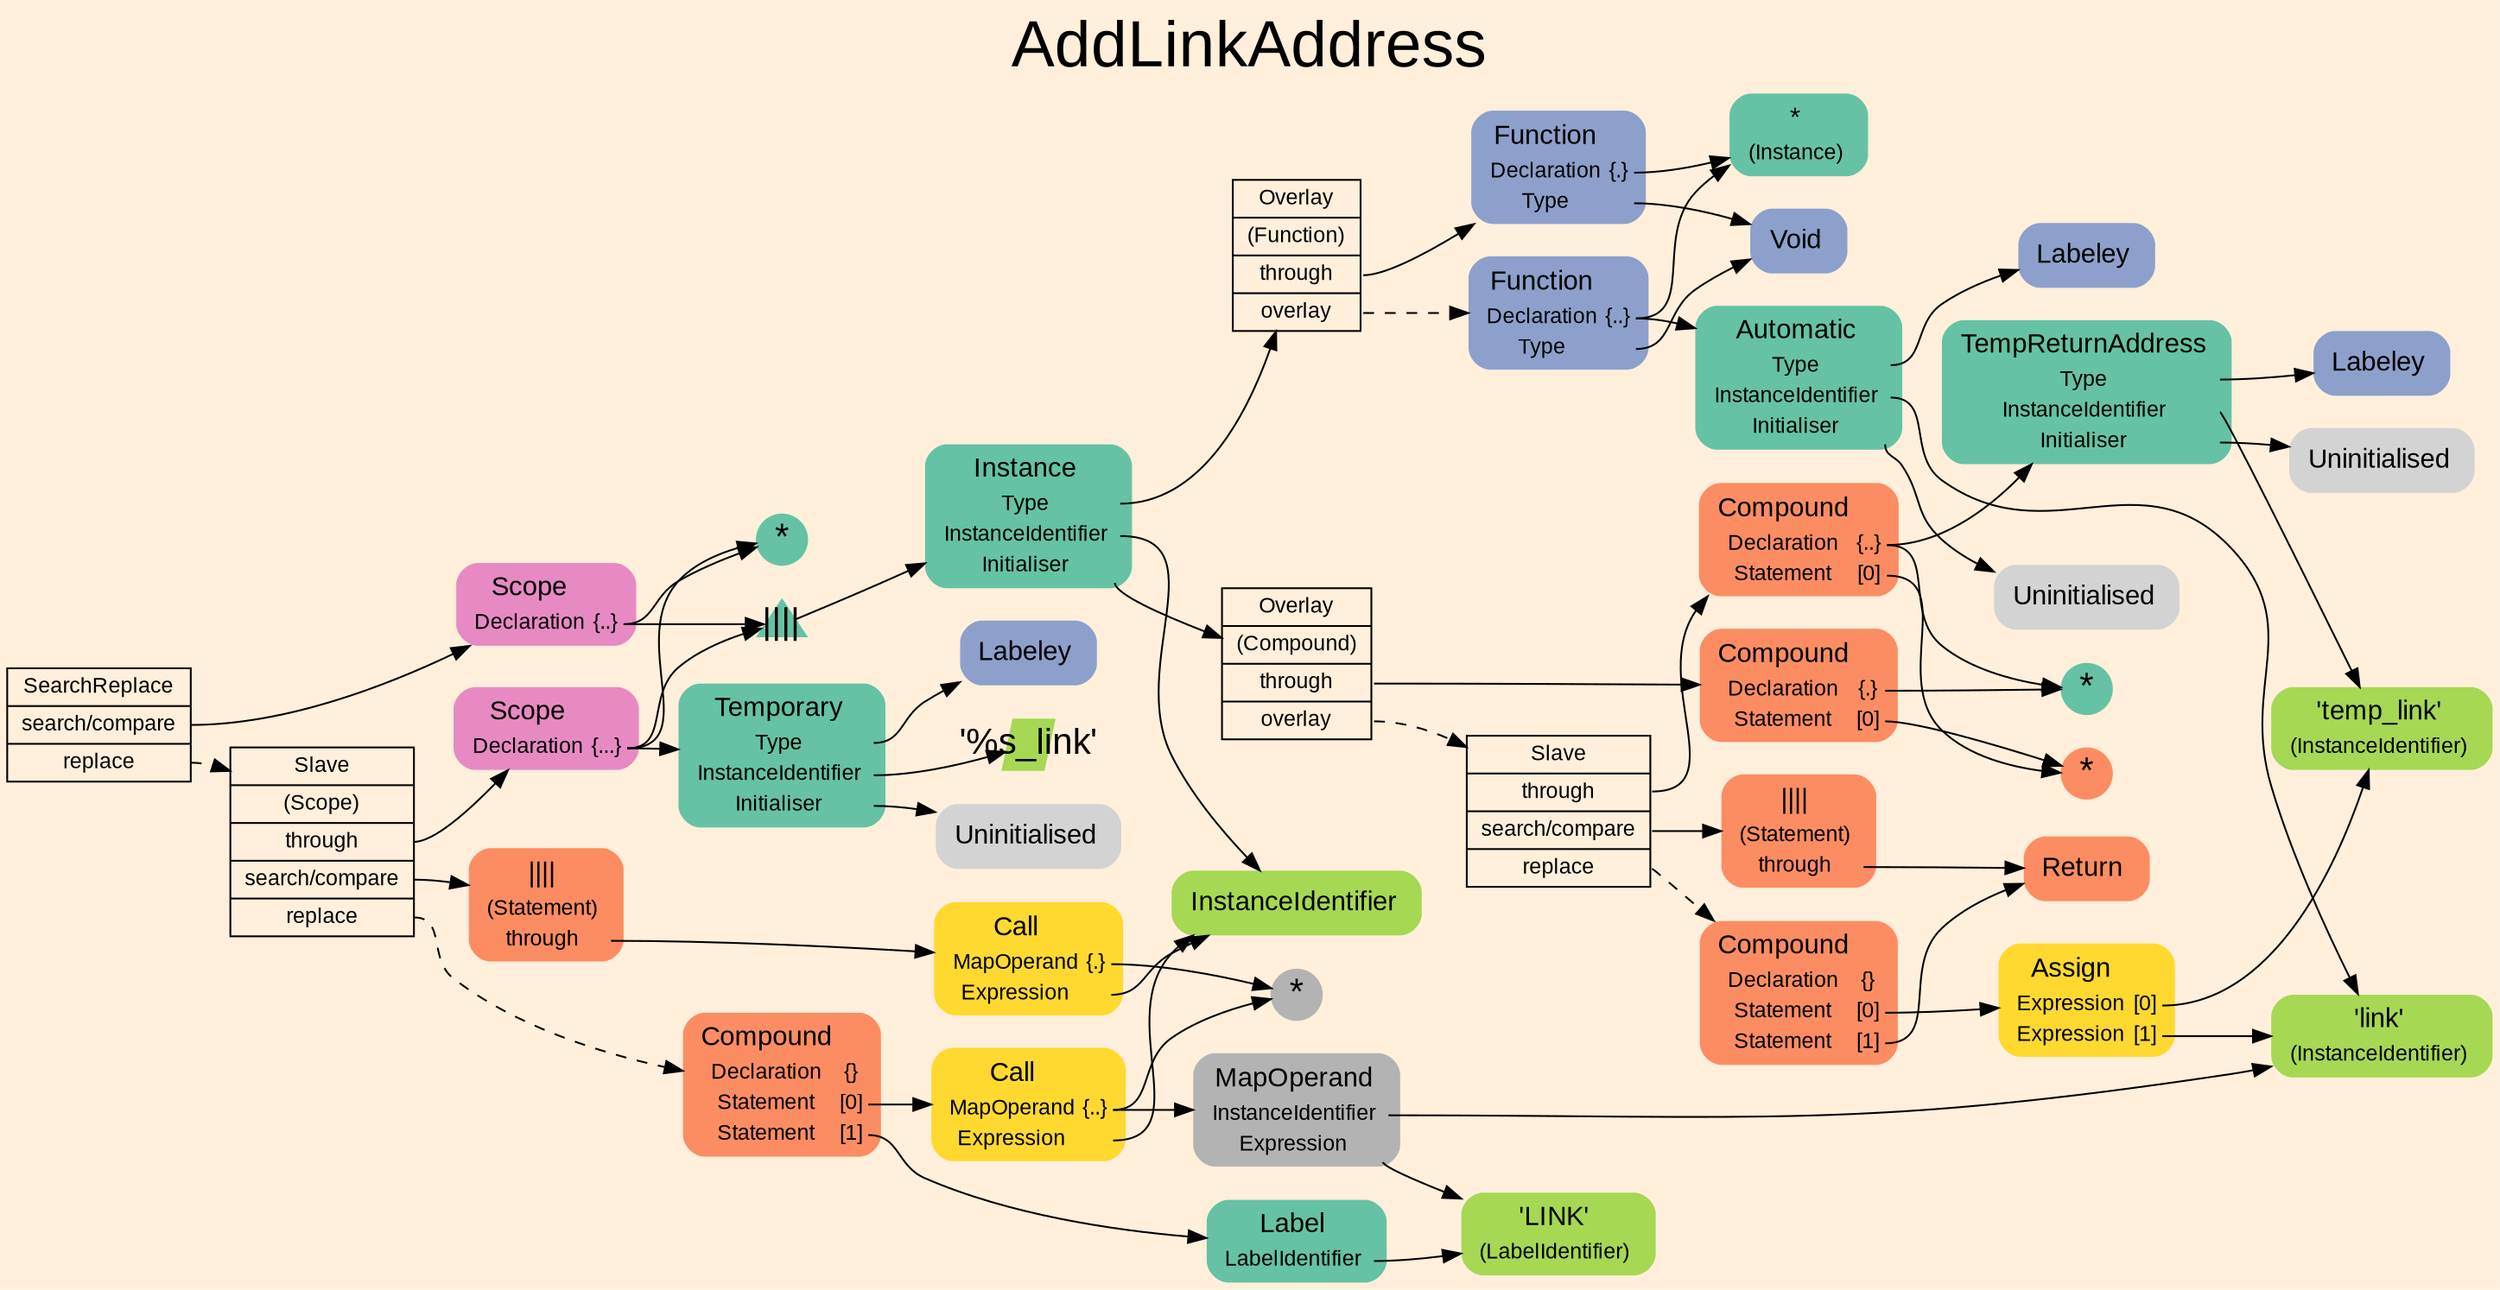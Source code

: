 digraph "AddLinkAddress" {
label = "AddLinkAddress"
labelloc = t
fontsize = "36"
graph [
    rankdir = "LR"
    ranksep = 0.3
    bgcolor = antiquewhite1
    color = black
    fontcolor = black
    fontname = "Arial"
];
node [
    fontname = "Arial"
];
edge [
    fontname = "Arial"
];

// -------------------- transformation figure --------------------
"CR#B-4-19" [
    // -------- block CR#B-4-19 ----------
    shape = "record"
    fillcolor = antiquewhite1
    label = "<fixed> SearchReplace | <port0> search/compare | <port1> replace"
    style = "filled"
    fontsize = "12"
    color = black
    fontcolor = black
];

"#B-2-376" [
    // -------- block #B-2-376 ----------
    shape = "plaintext"
    fillcolor = "/set28/4"
    label = <<TABLE BORDER="0" CELLBORDER="0" CELLSPACING="0">
     <TR><TD><FONT POINT-SIZE="15.0">Scope</FONT></TD><TD></TD></TR>
     <TR><TD>Declaration</TD><TD PORT="port0">{..}</TD></TR>
    </TABLE>>
    style = "rounded,filled"
    fontsize = "12"
];

"#B-2-388" [
    // -------- block #B-2-388 ----------
    shape = "triangle"
    fillcolor = "/set28/1"
    label = <||||>
    style = "filled"
    fontsize = "20"
    penwidth = 0.0
    fixedsize = true
    width = 0.4
    height = 0.4
];

"#B-2-389" [
    // -------- block #B-2-389 ----------
    shape = "plaintext"
    fillcolor = "/set28/1"
    label = <<TABLE BORDER="0" CELLBORDER="0" CELLSPACING="0">
     <TR><TD><FONT POINT-SIZE="15.0">Instance</FONT></TD><TD></TD></TR>
     <TR><TD>Type</TD><TD PORT="port0"></TD></TR>
     <TR><TD>InstanceIdentifier</TD><TD PORT="port1"></TD></TR>
     <TR><TD>Initialiser</TD><TD PORT="port2"></TD></TR>
    </TABLE>>
    style = "rounded,filled"
    fontsize = "12"
];

"#B-2-407" [
    // -------- block #B-2-407 ----------
    shape = "record"
    fillcolor = antiquewhite1
    label = "<fixed> Overlay | <port0> (Function) | <port1> through | <port2> overlay"
    style = "filled"
    fontsize = "12"
    color = black
    fontcolor = black
];

"#B-2-408" [
    // -------- block #B-2-408 ----------
    shape = "plaintext"
    fillcolor = "/set28/3"
    label = <<TABLE BORDER="0" CELLBORDER="0" CELLSPACING="0">
     <TR><TD><FONT POINT-SIZE="15.0">Function</FONT></TD><TD></TD></TR>
     <TR><TD>Declaration</TD><TD PORT="port0">{.}</TD></TR>
     <TR><TD>Type</TD><TD PORT="port1"></TD></TR>
    </TABLE>>
    style = "rounded,filled"
    fontsize = "12"
];

"#B-2-428" [
    // -------- block #B-2-428 ----------
    shape = "plaintext"
    fillcolor = "/set28/1"
    label = <<TABLE BORDER="0" CELLBORDER="0" CELLSPACING="0">
     <TR><TD><FONT POINT-SIZE="15.0">*</FONT></TD><TD></TD></TR>
     <TR><TD>(Instance)</TD><TD PORT="port0"></TD></TR>
    </TABLE>>
    style = "rounded,filled"
    fontsize = "12"
];

"#B-2-427" [
    // -------- block #B-2-427 ----------
    shape = "plaintext"
    fillcolor = "/set28/3"
    label = <<TABLE BORDER="0" CELLBORDER="0" CELLSPACING="0">
     <TR><TD><FONT POINT-SIZE="15.0">Void</FONT></TD><TD></TD></TR>
    </TABLE>>
    style = "rounded,filled"
    fontsize = "12"
];

"#B-2-409" [
    // -------- block #B-2-409 ----------
    shape = "plaintext"
    fillcolor = "/set28/3"
    label = <<TABLE BORDER="0" CELLBORDER="0" CELLSPACING="0">
     <TR><TD><FONT POINT-SIZE="15.0">Function</FONT></TD><TD></TD></TR>
     <TR><TD>Declaration</TD><TD PORT="port0">{..}</TD></TR>
     <TR><TD>Type</TD><TD PORT="port1"></TD></TR>
    </TABLE>>
    style = "rounded,filled"
    fontsize = "12"
];

"#B-2-382" [
    // -------- block #B-2-382 ----------
    shape = "plaintext"
    fillcolor = "/set28/1"
    label = <<TABLE BORDER="0" CELLBORDER="0" CELLSPACING="0">
     <TR><TD><FONT POINT-SIZE="15.0">Automatic</FONT></TD><TD></TD></TR>
     <TR><TD>Type</TD><TD PORT="port0"></TD></TR>
     <TR><TD>InstanceIdentifier</TD><TD PORT="port1"></TD></TR>
     <TR><TD>Initialiser</TD><TD PORT="port2"></TD></TR>
    </TABLE>>
    style = "rounded,filled"
    fontsize = "12"
];

"#B-2-429" [
    // -------- block #B-2-429 ----------
    shape = "plaintext"
    fillcolor = "/set28/3"
    label = <<TABLE BORDER="0" CELLBORDER="0" CELLSPACING="0">
     <TR><TD><FONT POINT-SIZE="15.0">Labeley</FONT></TD><TD></TD></TR>
    </TABLE>>
    style = "rounded,filled"
    fontsize = "12"
];

"#B-2-383" [
    // -------- block #B-2-383 ----------
    shape = "plaintext"
    fillcolor = "/set28/5"
    label = <<TABLE BORDER="0" CELLBORDER="0" CELLSPACING="0">
     <TR><TD><FONT POINT-SIZE="15.0">'link'</FONT></TD><TD></TD></TR>
     <TR><TD>(InstanceIdentifier)</TD><TD PORT="port0"></TD></TR>
    </TABLE>>
    style = "rounded,filled"
    fontsize = "12"
];

"#B-2-430" [
    // -------- block #B-2-430 ----------
    shape = "plaintext"
    label = <<TABLE BORDER="0" CELLBORDER="0" CELLSPACING="0">
     <TR><TD><FONT POINT-SIZE="15.0">Uninitialised</FONT></TD><TD></TD></TR>
    </TABLE>>
    style = "rounded,filled"
    fontsize = "12"
];

"#B-2-411" [
    // -------- block #B-2-411 ----------
    shape = "plaintext"
    fillcolor = "/set28/5"
    label = <<TABLE BORDER="0" CELLBORDER="0" CELLSPACING="0">
     <TR><TD><FONT POINT-SIZE="15.0">InstanceIdentifier</FONT></TD><TD></TD></TR>
    </TABLE>>
    style = "rounded,filled"
    fontsize = "12"
];

"#B-2-390" [
    // -------- block #B-2-390 ----------
    shape = "record"
    fillcolor = antiquewhite1
    label = "<fixed> Overlay | <port0> (Compound) | <port1> through | <port2> overlay"
    style = "filled"
    fontsize = "12"
    color = black
    fontcolor = black
];

"#B-2-391" [
    // -------- block #B-2-391 ----------
    shape = "plaintext"
    fillcolor = "/set28/2"
    label = <<TABLE BORDER="0" CELLBORDER="0" CELLSPACING="0">
     <TR><TD><FONT POINT-SIZE="15.0">Compound</FONT></TD><TD></TD></TR>
     <TR><TD>Declaration</TD><TD PORT="port0">{.}</TD></TR>
     <TR><TD>Statement</TD><TD PORT="port1">[0]</TD></TR>
    </TABLE>>
    style = "rounded,filled"
    fontsize = "12"
];

"#B-2-393" [
    // -------- block #B-2-393 ----------
    shape = "circle"
    fillcolor = "/set28/1"
    label = <*>
    style = "filled"
    fontsize = "20"
    penwidth = 0.0
    fixedsize = true
    width = 0.4
    height = 0.4
];

"#B-2-394" [
    // -------- block #B-2-394 ----------
    shape = "circle"
    fillcolor = "/set28/2"
    label = <*>
    style = "filled"
    fontsize = "20"
    penwidth = 0.0
    fixedsize = true
    width = 0.4
    height = 0.4
];

"#B-2-424" [
    // -------- block #B-2-424 ----------
    shape = "record"
    fillcolor = antiquewhite1
    label = "<fixed> Slave | <port0> through | <port1> search/compare | <port2> replace"
    style = "filled"
    fontsize = "12"
    color = black
    fontcolor = black
];

"#B-2-392" [
    // -------- block #B-2-392 ----------
    shape = "plaintext"
    fillcolor = "/set28/2"
    label = <<TABLE BORDER="0" CELLBORDER="0" CELLSPACING="0">
     <TR><TD><FONT POINT-SIZE="15.0">Compound</FONT></TD><TD></TD></TR>
     <TR><TD>Declaration</TD><TD PORT="port0">{..}</TD></TR>
     <TR><TD>Statement</TD><TD PORT="port1">[0]</TD></TR>
    </TABLE>>
    style = "rounded,filled"
    fontsize = "12"
];

"#B-2-384" [
    // -------- block #B-2-384 ----------
    shape = "plaintext"
    fillcolor = "/set28/1"
    label = <<TABLE BORDER="0" CELLBORDER="0" CELLSPACING="0">
     <TR><TD><FONT POINT-SIZE="15.0">TempReturnAddress</FONT></TD><TD></TD></TR>
     <TR><TD>Type</TD><TD PORT="port0"></TD></TR>
     <TR><TD>InstanceIdentifier</TD><TD PORT="port1"></TD></TR>
     <TR><TD>Initialiser</TD><TD PORT="port2"></TD></TR>
    </TABLE>>
    style = "rounded,filled"
    fontsize = "12"
];

"#B-2-431" [
    // -------- block #B-2-431 ----------
    shape = "plaintext"
    fillcolor = "/set28/3"
    label = <<TABLE BORDER="0" CELLBORDER="0" CELLSPACING="0">
     <TR><TD><FONT POINT-SIZE="15.0">Labeley</FONT></TD><TD></TD></TR>
    </TABLE>>
    style = "rounded,filled"
    fontsize = "12"
];

"#B-2-385" [
    // -------- block #B-2-385 ----------
    shape = "plaintext"
    fillcolor = "/set28/5"
    label = <<TABLE BORDER="0" CELLBORDER="0" CELLSPACING="0">
     <TR><TD><FONT POINT-SIZE="15.0">'temp_link'</FONT></TD><TD></TD></TR>
     <TR><TD>(InstanceIdentifier)</TD><TD PORT="port0"></TD></TR>
    </TABLE>>
    style = "rounded,filled"
    fontsize = "12"
];

"#B-2-432" [
    // -------- block #B-2-432 ----------
    shape = "plaintext"
    label = <<TABLE BORDER="0" CELLBORDER="0" CELLSPACING="0">
     <TR><TD><FONT POINT-SIZE="15.0">Uninitialised</FONT></TD><TD></TD></TR>
    </TABLE>>
    style = "rounded,filled"
    fontsize = "12"
];

"#B-2-422" [
    // -------- block #B-2-422 ----------
    shape = "plaintext"
    fillcolor = "/set28/2"
    label = <<TABLE BORDER="0" CELLBORDER="0" CELLSPACING="0">
     <TR><TD><FONT POINT-SIZE="15.0">||||</FONT></TD><TD></TD></TR>
     <TR><TD>(Statement)</TD><TD PORT="port0"></TD></TR>
     <TR><TD>through</TD><TD PORT="port1"></TD></TR>
    </TABLE>>
    style = "rounded,filled"
    fontsize = "12"
];

"#B-2-412" [
    // -------- block #B-2-412 ----------
    shape = "plaintext"
    fillcolor = "/set28/2"
    label = <<TABLE BORDER="0" CELLBORDER="0" CELLSPACING="0">
     <TR><TD><FONT POINT-SIZE="15.0">Return</FONT></TD><TD></TD></TR>
    </TABLE>>
    style = "rounded,filled"
    fontsize = "12"
];

"#B-2-413" [
    // -------- block #B-2-413 ----------
    shape = "plaintext"
    fillcolor = "/set28/2"
    label = <<TABLE BORDER="0" CELLBORDER="0" CELLSPACING="0">
     <TR><TD><FONT POINT-SIZE="15.0">Compound</FONT></TD><TD></TD></TR>
     <TR><TD>Declaration</TD><TD PORT="port0">{}</TD></TR>
     <TR><TD>Statement</TD><TD PORT="port1">[0]</TD></TR>
     <TR><TD>Statement</TD><TD PORT="port2">[1]</TD></TR>
    </TABLE>>
    style = "rounded,filled"
    fontsize = "12"
];

"#B-2-415" [
    // -------- block #B-2-415 ----------
    shape = "plaintext"
    fillcolor = "/set28/6"
    label = <<TABLE BORDER="0" CELLBORDER="0" CELLSPACING="0">
     <TR><TD><FONT POINT-SIZE="15.0">Assign</FONT></TD><TD></TD></TR>
     <TR><TD>Expression</TD><TD PORT="port0">[0]</TD></TR>
     <TR><TD>Expression</TD><TD PORT="port1">[1]</TD></TR>
    </TABLE>>
    style = "rounded,filled"
    fontsize = "12"
];

"#B-2-378" [
    // -------- block #B-2-378 ----------
    shape = "circle"
    fillcolor = "/set28/1"
    label = <*>
    style = "filled"
    fontsize = "20"
    penwidth = 0.0
    fixedsize = true
    width = 0.4
    height = 0.4
];

"#B-2-426" [
    // -------- block #B-2-426 ----------
    shape = "record"
    fillcolor = antiquewhite1
    label = "<fixed> Slave | <port0> (Scope) | <port1> through | <port2> search/compare | <port3> replace"
    style = "filled"
    fontsize = "12"
    color = black
    fontcolor = black
];

"#B-2-377" [
    // -------- block #B-2-377 ----------
    shape = "plaintext"
    fillcolor = "/set28/4"
    label = <<TABLE BORDER="0" CELLBORDER="0" CELLSPACING="0">
     <TR><TD><FONT POINT-SIZE="15.0">Scope</FONT></TD><TD></TD></TR>
     <TR><TD>Declaration</TD><TD PORT="port0">{...}</TD></TR>
    </TABLE>>
    style = "rounded,filled"
    fontsize = "12"
];

"#B-2-380" [
    // -------- block #B-2-380 ----------
    shape = "plaintext"
    fillcolor = "/set28/1"
    label = <<TABLE BORDER="0" CELLBORDER="0" CELLSPACING="0">
     <TR><TD><FONT POINT-SIZE="15.0">Temporary</FONT></TD><TD></TD></TR>
     <TR><TD>Type</TD><TD PORT="port0"></TD></TR>
     <TR><TD>InstanceIdentifier</TD><TD PORT="port1"></TD></TR>
     <TR><TD>Initialiser</TD><TD PORT="port2"></TD></TR>
    </TABLE>>
    style = "rounded,filled"
    fontsize = "12"
];

"#B-2-433" [
    // -------- block #B-2-433 ----------
    shape = "plaintext"
    fillcolor = "/set28/3"
    label = <<TABLE BORDER="0" CELLBORDER="0" CELLSPACING="0">
     <TR><TD><FONT POINT-SIZE="15.0">Labeley</FONT></TD><TD></TD></TR>
    </TABLE>>
    style = "rounded,filled"
    fontsize = "12"
];

"#B-2-381" [
    // -------- block #B-2-381 ----------
    shape = "parallelogram"
    fillcolor = "/set28/5"
    label = <'%s_link'>
    style = "filled"
    fontsize = "20"
    penwidth = 0.0
    fixedsize = true
    width = 0.4
    height = 0.4
];

"#B-2-434" [
    // -------- block #B-2-434 ----------
    shape = "plaintext"
    label = <<TABLE BORDER="0" CELLBORDER="0" CELLSPACING="0">
     <TR><TD><FONT POINT-SIZE="15.0">Uninitialised</FONT></TD><TD></TD></TR>
    </TABLE>>
    style = "rounded,filled"
    fontsize = "12"
];

"#B-2-421" [
    // -------- block #B-2-421 ----------
    shape = "plaintext"
    fillcolor = "/set28/2"
    label = <<TABLE BORDER="0" CELLBORDER="0" CELLSPACING="0">
     <TR><TD><FONT POINT-SIZE="15.0">||||</FONT></TD><TD></TD></TR>
     <TR><TD>(Statement)</TD><TD PORT="port0"></TD></TR>
     <TR><TD>through</TD><TD PORT="port1"></TD></TR>
    </TABLE>>
    style = "rounded,filled"
    fontsize = "12"
];

"#B-2-397" [
    // -------- block #B-2-397 ----------
    shape = "plaintext"
    fillcolor = "/set28/6"
    label = <<TABLE BORDER="0" CELLBORDER="0" CELLSPACING="0">
     <TR><TD><FONT POINT-SIZE="15.0">Call</FONT></TD><TD></TD></TR>
     <TR><TD>MapOperand</TD><TD PORT="port0">{.}</TD></TR>
     <TR><TD>Expression</TD><TD PORT="port1"></TD></TR>
    </TABLE>>
    style = "rounded,filled"
    fontsize = "12"
];

"#B-2-425" [
    // -------- block #B-2-425 ----------
    shape = "circle"
    fillcolor = "/set28/8"
    label = <*>
    style = "filled"
    fontsize = "20"
    penwidth = 0.0
    fixedsize = true
    width = 0.4
    height = 0.4
];

"#B-2-399" [
    // -------- block #B-2-399 ----------
    shape = "plaintext"
    fillcolor = "/set28/2"
    label = <<TABLE BORDER="0" CELLBORDER="0" CELLSPACING="0">
     <TR><TD><FONT POINT-SIZE="15.0">Compound</FONT></TD><TD></TD></TR>
     <TR><TD>Declaration</TD><TD PORT="port0">{}</TD></TR>
     <TR><TD>Statement</TD><TD PORT="port1">[0]</TD></TR>
     <TR><TD>Statement</TD><TD PORT="port2">[1]</TD></TR>
    </TABLE>>
    style = "rounded,filled"
    fontsize = "12"
];

"#B-2-398" [
    // -------- block #B-2-398 ----------
    shape = "plaintext"
    fillcolor = "/set28/6"
    label = <<TABLE BORDER="0" CELLBORDER="0" CELLSPACING="0">
     <TR><TD><FONT POINT-SIZE="15.0">Call</FONT></TD><TD></TD></TR>
     <TR><TD>MapOperand</TD><TD PORT="port0">{..}</TD></TR>
     <TR><TD>Expression</TD><TD PORT="port1"></TD></TR>
    </TABLE>>
    style = "rounded,filled"
    fontsize = "12"
];

"#B-2-423" [
    // -------- block #B-2-423 ----------
    shape = "plaintext"
    fillcolor = "/set28/8"
    label = <<TABLE BORDER="0" CELLBORDER="0" CELLSPACING="0">
     <TR><TD><FONT POINT-SIZE="15.0">MapOperand</FONT></TD><TD></TD></TR>
     <TR><TD>InstanceIdentifier</TD><TD PORT="port0"></TD></TR>
     <TR><TD>Expression</TD><TD PORT="port1"></TD></TR>
    </TABLE>>
    style = "rounded,filled"
    fontsize = "12"
];

"#B-2-402" [
    // -------- block #B-2-402 ----------
    shape = "plaintext"
    fillcolor = "/set28/5"
    label = <<TABLE BORDER="0" CELLBORDER="0" CELLSPACING="0">
     <TR><TD><FONT POINT-SIZE="15.0">'LINK'</FONT></TD><TD></TD></TR>
     <TR><TD>(LabelIdentifier)</TD><TD PORT="port0"></TD></TR>
    </TABLE>>
    style = "rounded,filled"
    fontsize = "12"
];

"#B-2-401" [
    // -------- block #B-2-401 ----------
    shape = "plaintext"
    fillcolor = "/set28/1"
    label = <<TABLE BORDER="0" CELLBORDER="0" CELLSPACING="0">
     <TR><TD><FONT POINT-SIZE="15.0">Label</FONT></TD><TD></TD></TR>
     <TR><TD>LabelIdentifier</TD><TD PORT="port0"></TD></TR>
    </TABLE>>
    style = "rounded,filled"
    fontsize = "12"
];

"CR#B-4-19":port0 -> "#B-2-376" [
    color = black
    fontcolor = black
];

"CR#B-4-19":port1 -> "#B-2-426" [
    style="dashed"
    color = black
    fontcolor = black
];

"#B-2-376":port0 -> "#B-2-388" [
    color = black
    fontcolor = black
];

"#B-2-376":port0 -> "#B-2-378" [
    color = black
    fontcolor = black
];

"#B-2-388" -> "#B-2-389" [
    color = black
    fontcolor = black
];

"#B-2-389":port0 -> "#B-2-407" [
    color = black
    fontcolor = black
];

"#B-2-389":port1 -> "#B-2-411" [
    color = black
    fontcolor = black
];

"#B-2-389":port2 -> "#B-2-390" [
    color = black
    fontcolor = black
];

"#B-2-407":port1 -> "#B-2-408" [
    color = black
    fontcolor = black
];

"#B-2-407":port2 -> "#B-2-409" [
    style="dashed"
    color = black
    fontcolor = black
];

"#B-2-408":port0 -> "#B-2-428" [
    color = black
    fontcolor = black
];

"#B-2-408":port1 -> "#B-2-427" [
    color = black
    fontcolor = black
];

"#B-2-409":port0 -> "#B-2-428" [
    color = black
    fontcolor = black
];

"#B-2-409":port0 -> "#B-2-382" [
    color = black
    fontcolor = black
];

"#B-2-409":port1 -> "#B-2-427" [
    color = black
    fontcolor = black
];

"#B-2-382":port0 -> "#B-2-429" [
    color = black
    fontcolor = black
];

"#B-2-382":port1 -> "#B-2-383" [
    color = black
    fontcolor = black
];

"#B-2-382":port2 -> "#B-2-430" [
    color = black
    fontcolor = black
];

"#B-2-390":port1 -> "#B-2-391" [
    color = black
    fontcolor = black
];

"#B-2-390":port2 -> "#B-2-424" [
    style="dashed"
    color = black
    fontcolor = black
];

"#B-2-391":port0 -> "#B-2-393" [
    color = black
    fontcolor = black
];

"#B-2-391":port1 -> "#B-2-394" [
    color = black
    fontcolor = black
];

"#B-2-424":port0 -> "#B-2-392" [
    color = black
    fontcolor = black
];

"#B-2-424":port1 -> "#B-2-422" [
    color = black
    fontcolor = black
];

"#B-2-424":port2 -> "#B-2-413" [
    style="dashed"
    color = black
    fontcolor = black
];

"#B-2-392":port0 -> "#B-2-393" [
    color = black
    fontcolor = black
];

"#B-2-392":port0 -> "#B-2-384" [
    color = black
    fontcolor = black
];

"#B-2-392":port1 -> "#B-2-394" [
    color = black
    fontcolor = black
];

"#B-2-384":port0 -> "#B-2-431" [
    color = black
    fontcolor = black
];

"#B-2-384":port1 -> "#B-2-385" [
    color = black
    fontcolor = black
];

"#B-2-384":port2 -> "#B-2-432" [
    color = black
    fontcolor = black
];

"#B-2-422":port1 -> "#B-2-412" [
    color = black
    fontcolor = black
];

"#B-2-413":port1 -> "#B-2-415" [
    color = black
    fontcolor = black
];

"#B-2-413":port2 -> "#B-2-412" [
    color = black
    fontcolor = black
];

"#B-2-415":port0 -> "#B-2-385" [
    color = black
    fontcolor = black
];

"#B-2-415":port1 -> "#B-2-383" [
    color = black
    fontcolor = black
];

"#B-2-426":port1 -> "#B-2-377" [
    color = black
    fontcolor = black
];

"#B-2-426":port2 -> "#B-2-421" [
    color = black
    fontcolor = black
];

"#B-2-426":port3 -> "#B-2-399" [
    style="dashed"
    color = black
    fontcolor = black
];

"#B-2-377":port0 -> "#B-2-388" [
    color = black
    fontcolor = black
];

"#B-2-377":port0 -> "#B-2-378" [
    color = black
    fontcolor = black
];

"#B-2-377":port0 -> "#B-2-380" [
    color = black
    fontcolor = black
];

"#B-2-380":port0 -> "#B-2-433" [
    color = black
    fontcolor = black
];

"#B-2-380":port1 -> "#B-2-381" [
    color = black
    fontcolor = black
];

"#B-2-380":port2 -> "#B-2-434" [
    color = black
    fontcolor = black
];

"#B-2-421":port1 -> "#B-2-397" [
    color = black
    fontcolor = black
];

"#B-2-397":port0 -> "#B-2-425" [
    color = black
    fontcolor = black
];

"#B-2-397":port1 -> "#B-2-411" [
    color = black
    fontcolor = black
];

"#B-2-399":port1 -> "#B-2-398" [
    color = black
    fontcolor = black
];

"#B-2-399":port2 -> "#B-2-401" [
    color = black
    fontcolor = black
];

"#B-2-398":port0 -> "#B-2-425" [
    color = black
    fontcolor = black
];

"#B-2-398":port0 -> "#B-2-423" [
    color = black
    fontcolor = black
];

"#B-2-398":port1 -> "#B-2-411" [
    color = black
    fontcolor = black
];

"#B-2-423":port0 -> "#B-2-383" [
    color = black
    fontcolor = black
];

"#B-2-423":port1 -> "#B-2-402" [
    color = black
    fontcolor = black
];

"#B-2-401":port0 -> "#B-2-402" [
    color = black
    fontcolor = black
];


}
